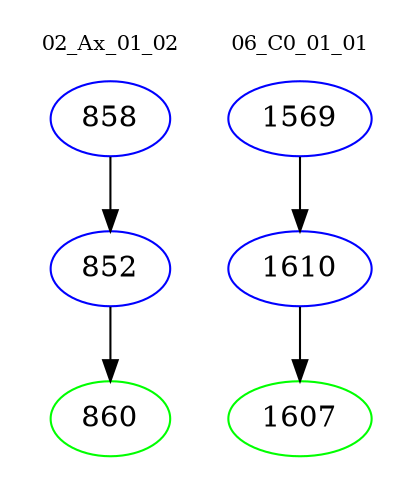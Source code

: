digraph{
subgraph cluster_0 {
color = white
label = "02_Ax_01_02";
fontsize=10;
T0_858 [label="858", color="blue"]
T0_858 -> T0_852 [color="black"]
T0_852 [label="852", color="blue"]
T0_852 -> T0_860 [color="black"]
T0_860 [label="860", color="green"]
}
subgraph cluster_1 {
color = white
label = "06_C0_01_01";
fontsize=10;
T1_1569 [label="1569", color="blue"]
T1_1569 -> T1_1610 [color="black"]
T1_1610 [label="1610", color="blue"]
T1_1610 -> T1_1607 [color="black"]
T1_1607 [label="1607", color="green"]
}
}
